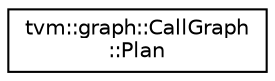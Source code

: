 digraph "Graphical Class Hierarchy"
{
  edge [fontname="Helvetica",fontsize="10",labelfontname="Helvetica",labelfontsize="10"];
  node [fontname="Helvetica",fontsize="10",shape=record];
  rankdir="LR";
  Node0 [label="tvm::graph::CallGraph\l::Plan",height=0.2,width=0.4,color="black", fillcolor="white", style="filled",URL="$structtvm_1_1graph_1_1CallGraph_1_1Plan.html"];
}

